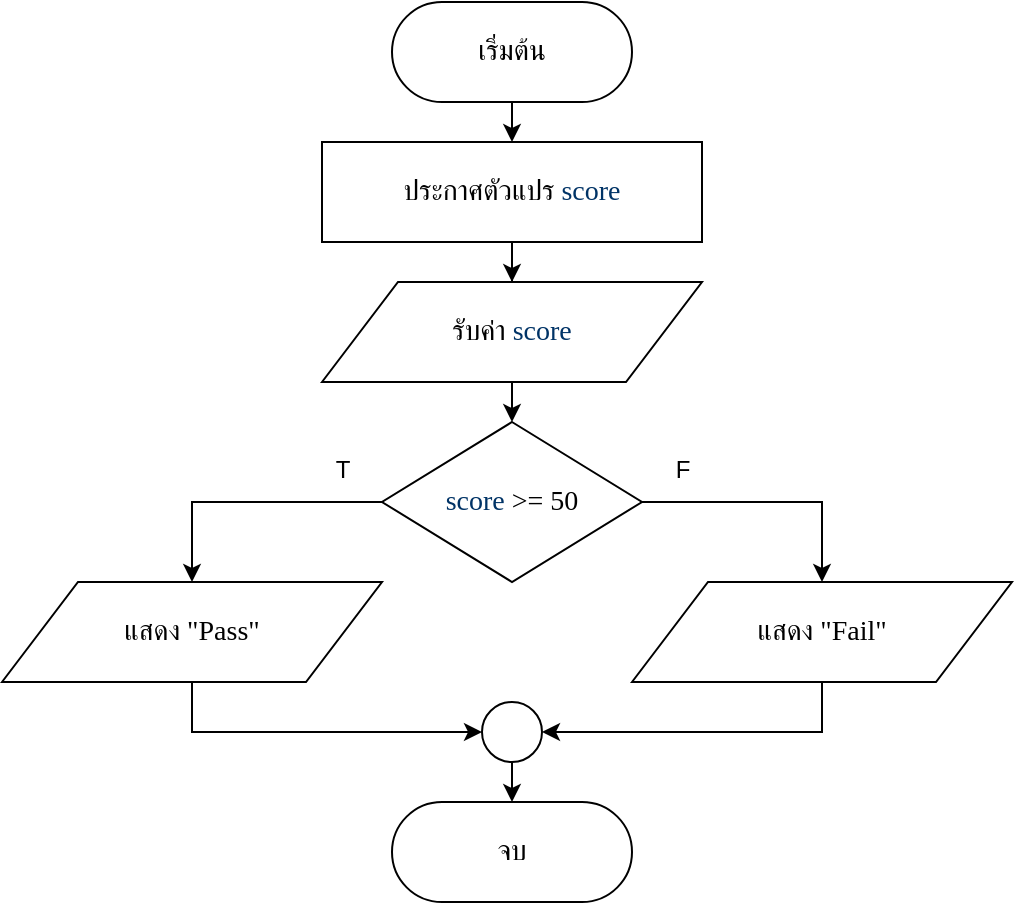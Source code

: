 <mxfile version="12.7.2" type="github">
  <diagram id="u7UtX-OBa40IpuXoaNEF" name="หน้า-1">
    <mxGraphModel dx="815" dy="435" grid="1" gridSize="10" guides="1" tooltips="1" connect="1" arrows="1" fold="1" page="1" pageScale="1" pageWidth="850" pageHeight="1100" math="0" shadow="0" extFonts="Kanit^https://fonts.googleapis.com/css?family=Kanit">
      <root>
        <mxCell id="0" />
        <mxCell id="1" parent="0" />
        <mxCell id="h8JRblbBfnmHyVmlJrzL-3" style="edgeStyle=orthogonalEdgeStyle;rounded=0;orthogonalLoop=1;jettySize=auto;html=1;exitX=0.5;exitY=1;exitDx=0;exitDy=0;entryX=0.5;entryY=0;entryDx=0;entryDy=0;" parent="1" source="h8JRblbBfnmHyVmlJrzL-1" target="h8JRblbBfnmHyVmlJrzL-2" edge="1">
          <mxGeometry relative="1" as="geometry" />
        </mxCell>
        <mxCell id="h8JRblbBfnmHyVmlJrzL-1" value="&lt;font face=&quot;Kanit&quot; style=&quot;font-size: 14px&quot;&gt;เริ่มต้น&lt;/font&gt;" style="rounded=1;whiteSpace=wrap;html=1;arcSize=50;" parent="1" vertex="1">
          <mxGeometry x="340" y="40" width="120" height="50" as="geometry" />
        </mxCell>
        <mxCell id="h8JRblbBfnmHyVmlJrzL-5" style="edgeStyle=orthogonalEdgeStyle;rounded=0;orthogonalLoop=1;jettySize=auto;html=1;exitX=0.5;exitY=1;exitDx=0;exitDy=0;" parent="1" source="h8JRblbBfnmHyVmlJrzL-2" target="h8JRblbBfnmHyVmlJrzL-4" edge="1">
          <mxGeometry relative="1" as="geometry" />
        </mxCell>
        <mxCell id="h8JRblbBfnmHyVmlJrzL-2" value="&lt;font face=&quot;Kanit&quot; style=&quot;font-size: 14px&quot;&gt;ประกาศตัวแปร &lt;font color=&quot;#003366&quot;&gt;score&lt;/font&gt;&lt;/font&gt;" style="rounded=0;whiteSpace=wrap;html=1;" parent="1" vertex="1">
          <mxGeometry x="305" y="110" width="190" height="50" as="geometry" />
        </mxCell>
        <mxCell id="h8JRblbBfnmHyVmlJrzL-7" style="edgeStyle=orthogonalEdgeStyle;rounded=0;orthogonalLoop=1;jettySize=auto;html=1;exitX=0.5;exitY=1;exitDx=0;exitDy=0;entryX=0.5;entryY=0;entryDx=0;entryDy=0;" parent="1" source="h8JRblbBfnmHyVmlJrzL-4" edge="1">
          <mxGeometry relative="1" as="geometry">
            <mxPoint x="400" y="250" as="targetPoint" />
          </mxGeometry>
        </mxCell>
        <mxCell id="h8JRblbBfnmHyVmlJrzL-4" value="&lt;font style=&quot;font-size: 14px&quot;&gt;รับค่า &lt;font color=&quot;#003366&quot;&gt;score&lt;/font&gt;&lt;/font&gt;" style="shape=parallelogram;perimeter=parallelogramPerimeter;whiteSpace=wrap;html=1;fontFamily=Kanit;FType=g;" parent="1" vertex="1">
          <mxGeometry x="305" y="180" width="190" height="50" as="geometry" />
        </mxCell>
        <mxCell id="bCGeH5XBmrej9dvq10Ig-4" style="edgeStyle=orthogonalEdgeStyle;rounded=0;orthogonalLoop=1;jettySize=auto;html=1;exitX=0;exitY=0.5;exitDx=0;exitDy=0;entryX=0.5;entryY=0;entryDx=0;entryDy=0;" edge="1" parent="1" source="bCGeH5XBmrej9dvq10Ig-1" target="bCGeH5XBmrej9dvq10Ig-2">
          <mxGeometry relative="1" as="geometry" />
        </mxCell>
        <mxCell id="bCGeH5XBmrej9dvq10Ig-5" style="edgeStyle=orthogonalEdgeStyle;rounded=0;orthogonalLoop=1;jettySize=auto;html=1;exitX=1;exitY=0.5;exitDx=0;exitDy=0;entryX=0.5;entryY=0;entryDx=0;entryDy=0;" edge="1" parent="1" source="bCGeH5XBmrej9dvq10Ig-1" target="bCGeH5XBmrej9dvq10Ig-3">
          <mxGeometry relative="1" as="geometry" />
        </mxCell>
        <mxCell id="bCGeH5XBmrej9dvq10Ig-1" value="&lt;font face=&quot;Kanit&quot; style=&quot;font-size: 14px&quot;&gt;&lt;font color=&quot;#003366&quot;&gt;score&lt;/font&gt; &amp;gt;= 50&lt;/font&gt;" style="rhombus;whiteSpace=wrap;html=1;" vertex="1" parent="1">
          <mxGeometry x="335" y="250" width="130" height="80" as="geometry" />
        </mxCell>
        <mxCell id="bCGeH5XBmrej9dvq10Ig-8" style="edgeStyle=orthogonalEdgeStyle;rounded=0;orthogonalLoop=1;jettySize=auto;html=1;exitX=0.5;exitY=1;exitDx=0;exitDy=0;entryX=0;entryY=0.5;entryDx=0;entryDy=0;" edge="1" parent="1" source="bCGeH5XBmrej9dvq10Ig-2" target="bCGeH5XBmrej9dvq10Ig-6">
          <mxGeometry relative="1" as="geometry" />
        </mxCell>
        <mxCell id="bCGeH5XBmrej9dvq10Ig-2" value="&lt;span style=&quot;font-size: 14px&quot;&gt;แสดง &quot;Pass&quot;&lt;/span&gt;" style="shape=parallelogram;perimeter=parallelogramPerimeter;whiteSpace=wrap;html=1;fontFamily=Kanit;FType=g;" vertex="1" parent="1">
          <mxGeometry x="145" y="330" width="190" height="50" as="geometry" />
        </mxCell>
        <mxCell id="bCGeH5XBmrej9dvq10Ig-7" style="edgeStyle=orthogonalEdgeStyle;rounded=0;orthogonalLoop=1;jettySize=auto;html=1;exitX=0.5;exitY=1;exitDx=0;exitDy=0;entryX=1;entryY=0.5;entryDx=0;entryDy=0;" edge="1" parent="1" source="bCGeH5XBmrej9dvq10Ig-3" target="bCGeH5XBmrej9dvq10Ig-6">
          <mxGeometry relative="1" as="geometry" />
        </mxCell>
        <mxCell id="bCGeH5XBmrej9dvq10Ig-3" value="&lt;span style=&quot;font-size: 14px&quot;&gt;แสดง &quot;Fail&quot;&lt;/span&gt;" style="shape=parallelogram;perimeter=parallelogramPerimeter;whiteSpace=wrap;html=1;fontFamily=Kanit;FType=g;" vertex="1" parent="1">
          <mxGeometry x="460" y="330" width="190" height="50" as="geometry" />
        </mxCell>
        <mxCell id="bCGeH5XBmrej9dvq10Ig-10" style="edgeStyle=orthogonalEdgeStyle;rounded=0;orthogonalLoop=1;jettySize=auto;html=1;exitX=0.5;exitY=1;exitDx=0;exitDy=0;entryX=0.5;entryY=0;entryDx=0;entryDy=0;" edge="1" parent="1" source="bCGeH5XBmrej9dvq10Ig-6" target="bCGeH5XBmrej9dvq10Ig-9">
          <mxGeometry relative="1" as="geometry" />
        </mxCell>
        <mxCell id="bCGeH5XBmrej9dvq10Ig-6" value="" style="ellipse;whiteSpace=wrap;html=1;aspect=fixed;" vertex="1" parent="1">
          <mxGeometry x="385" y="390" width="30" height="30" as="geometry" />
        </mxCell>
        <mxCell id="bCGeH5XBmrej9dvq10Ig-9" value="&lt;font face=&quot;Kanit&quot;&gt;&lt;span style=&quot;font-size: 14px&quot;&gt;จบ&lt;/span&gt;&lt;/font&gt;" style="rounded=1;whiteSpace=wrap;html=1;arcSize=50;" vertex="1" parent="1">
          <mxGeometry x="340" y="440" width="120" height="50" as="geometry" />
        </mxCell>
        <mxCell id="bCGeH5XBmrej9dvq10Ig-11" value="T" style="text;html=1;align=center;verticalAlign=middle;resizable=0;points=[];autosize=1;" vertex="1" parent="1">
          <mxGeometry x="305" y="264" width="20" height="20" as="geometry" />
        </mxCell>
        <mxCell id="bCGeH5XBmrej9dvq10Ig-12" value="F" style="text;html=1;align=center;verticalAlign=middle;resizable=0;points=[];autosize=1;" vertex="1" parent="1">
          <mxGeometry x="475" y="264" width="20" height="20" as="geometry" />
        </mxCell>
      </root>
    </mxGraphModel>
  </diagram>
</mxfile>
